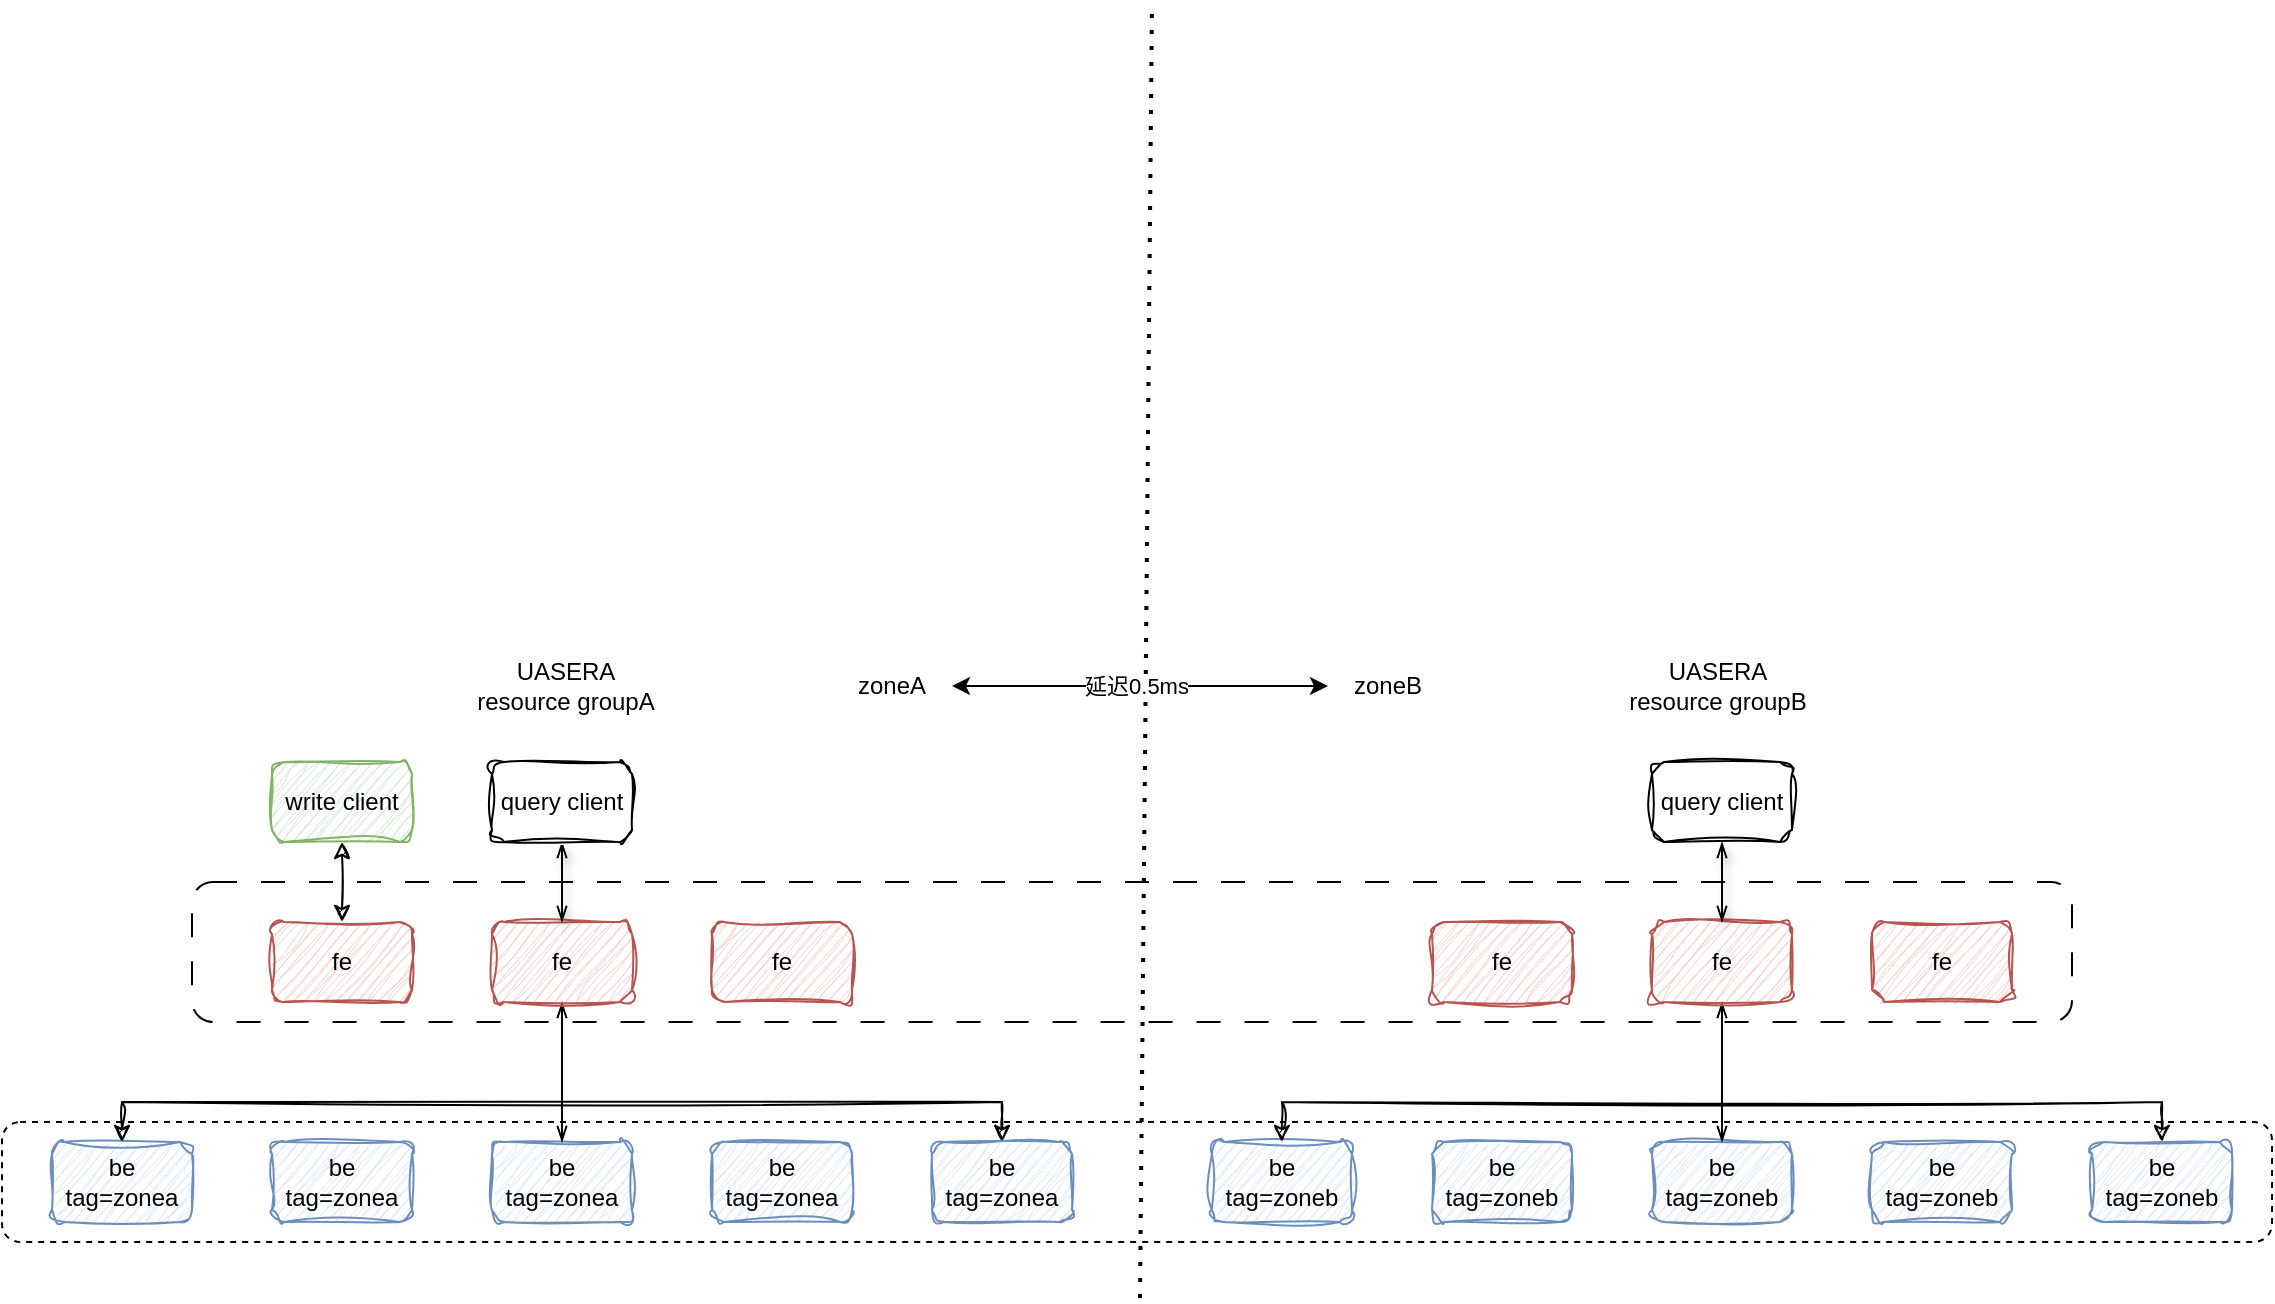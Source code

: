 <mxfile version="22.1.16" type="github">
  <diagram name="第 1 页" id="tc64m-DP_SOpegKEheK2">
    <mxGraphModel dx="1434" dy="671" grid="0" gridSize="10" guides="1" tooltips="1" connect="1" arrows="1" fold="1" page="1" pageScale="1" pageWidth="400000" pageHeight="400000" math="0" shadow="0">
      <root>
        <mxCell id="0" />
        <mxCell id="1" parent="0" />
        <mxCell id="5TabDy5KiHjK8BMG1oBV-39" value="" style="rounded=1;whiteSpace=wrap;html=1;dashed=1;" vertex="1" parent="1">
          <mxGeometry x="345" y="580" width="1135" height="60" as="geometry" />
        </mxCell>
        <mxCell id="5TabDy5KiHjK8BMG1oBV-38" value="" style="rounded=1;whiteSpace=wrap;html=1;dashed=1;dashPattern=12 12;" vertex="1" parent="1">
          <mxGeometry x="440" y="460" width="940" height="70" as="geometry" />
        </mxCell>
        <mxCell id="5TabDy5KiHjK8BMG1oBV-1" value="be&lt;br&gt;tag=zonea" style="rounded=1;whiteSpace=wrap;html=1;sketch=1;curveFitting=1;jiggle=2;glass=0;fillColor=#dae8fc;strokeColor=#6c8ebf;" vertex="1" parent="1">
          <mxGeometry x="370" y="590" width="70" height="40" as="geometry" />
        </mxCell>
        <mxCell id="5TabDy5KiHjK8BMG1oBV-2" value="be&lt;br style=&quot;border-color: var(--border-color);&quot;&gt;tag=zonea" style="rounded=1;whiteSpace=wrap;html=1;sketch=1;curveFitting=1;jiggle=2;glass=0;fillColor=#dae8fc;strokeColor=#6c8ebf;" vertex="1" parent="1">
          <mxGeometry x="480" y="590" width="70" height="40" as="geometry" />
        </mxCell>
        <mxCell id="5TabDy5KiHjK8BMG1oBV-3" value="be&lt;br style=&quot;border-color: var(--border-color);&quot;&gt;tag=zonea" style="rounded=1;whiteSpace=wrap;html=1;sketch=1;curveFitting=1;jiggle=2;glass=0;fillColor=#dae8fc;strokeColor=#6c8ebf;" vertex="1" parent="1">
          <mxGeometry x="590" y="590" width="70" height="40" as="geometry" />
        </mxCell>
        <mxCell id="5TabDy5KiHjK8BMG1oBV-4" value="be&lt;br style=&quot;border-color: var(--border-color);&quot;&gt;tag=zonea" style="rounded=1;whiteSpace=wrap;html=1;sketch=1;curveFitting=1;jiggle=2;glass=0;fillColor=#dae8fc;strokeColor=#6c8ebf;" vertex="1" parent="1">
          <mxGeometry x="700" y="590" width="70" height="40" as="geometry" />
        </mxCell>
        <mxCell id="5TabDy5KiHjK8BMG1oBV-13" style="edgeStyle=orthogonalEdgeStyle;rounded=0;orthogonalLoop=1;jettySize=auto;html=1;exitX=0.5;exitY=0;exitDx=0;exitDy=0;entryX=0.5;entryY=0;entryDx=0;entryDy=0;sketch=1;curveFitting=1;jiggle=2;startArrow=classic;startFill=1;" edge="1" parent="1" source="5TabDy5KiHjK8BMG1oBV-5" target="5TabDy5KiHjK8BMG1oBV-1">
          <mxGeometry relative="1" as="geometry" />
        </mxCell>
        <mxCell id="5TabDy5KiHjK8BMG1oBV-5" value="be&lt;br style=&quot;border-color: var(--border-color);&quot;&gt;tag=zonea" style="rounded=1;whiteSpace=wrap;html=1;sketch=1;curveFitting=1;jiggle=2;glass=0;fillColor=#dae8fc;strokeColor=#6c8ebf;" vertex="1" parent="1">
          <mxGeometry x="810" y="590" width="70" height="40" as="geometry" />
        </mxCell>
        <mxCell id="5TabDy5KiHjK8BMG1oBV-7" value="fe" style="rounded=1;whiteSpace=wrap;html=1;sketch=1;curveFitting=1;jiggle=2;glass=0;fillColor=#f8cecc;strokeColor=#b85450;" vertex="1" parent="1">
          <mxGeometry x="480" y="480" width="70" height="40" as="geometry" />
        </mxCell>
        <mxCell id="5TabDy5KiHjK8BMG1oBV-12" value="" style="rounded=0;orthogonalLoop=1;jettySize=auto;html=1;startArrow=openThin;startFill=0;endArrow=openThin;endFill=0;" edge="1" parent="1" source="5TabDy5KiHjK8BMG1oBV-8" target="5TabDy5KiHjK8BMG1oBV-3">
          <mxGeometry relative="1" as="geometry" />
        </mxCell>
        <mxCell id="5TabDy5KiHjK8BMG1oBV-8" value="fe" style="rounded=1;whiteSpace=wrap;html=1;sketch=1;curveFitting=1;jiggle=2;glass=0;fillColor=#f8cecc;strokeColor=#b85450;" vertex="1" parent="1">
          <mxGeometry x="590" y="480" width="70" height="40" as="geometry" />
        </mxCell>
        <mxCell id="5TabDy5KiHjK8BMG1oBV-9" value="fe" style="rounded=1;whiteSpace=wrap;html=1;sketch=1;curveFitting=1;jiggle=2;glass=0;fillColor=#f8cecc;strokeColor=#b85450;" vertex="1" parent="1">
          <mxGeometry x="700" y="480" width="70" height="40" as="geometry" />
        </mxCell>
        <mxCell id="5TabDy5KiHjK8BMG1oBV-11" style="rounded=0;orthogonalLoop=1;jettySize=auto;html=1;exitX=0.5;exitY=1;exitDx=0;exitDy=0;entryX=0.5;entryY=0;entryDx=0;entryDy=0;startArrow=openThin;startFill=0;endArrow=openThin;endFill=0;shadow=1;" edge="1" parent="1" source="5TabDy5KiHjK8BMG1oBV-10" target="5TabDy5KiHjK8BMG1oBV-8">
          <mxGeometry relative="1" as="geometry" />
        </mxCell>
        <mxCell id="5TabDy5KiHjK8BMG1oBV-10" value="query client" style="rounded=1;whiteSpace=wrap;html=1;sketch=1;curveFitting=1;jiggle=2;glass=0;" vertex="1" parent="1">
          <mxGeometry x="590" y="400" width="70" height="40" as="geometry" />
        </mxCell>
        <mxCell id="5TabDy5KiHjK8BMG1oBV-25" value="" style="endArrow=none;dashed=1;html=1;dashPattern=1 3;strokeWidth=2;rounded=0;" edge="1" parent="1">
          <mxGeometry width="50" height="50" relative="1" as="geometry">
            <mxPoint x="914" y="668" as="sourcePoint" />
            <mxPoint x="920" y="20" as="targetPoint" />
          </mxGeometry>
        </mxCell>
        <mxCell id="5TabDy5KiHjK8BMG1oBV-26" value="be&lt;br style=&quot;border-color: var(--border-color);&quot;&gt;tag=zoneb" style="rounded=1;whiteSpace=wrap;html=1;sketch=1;curveFitting=1;jiggle=2;glass=0;fillColor=#dae8fc;strokeColor=#6c8ebf;" vertex="1" parent="1">
          <mxGeometry x="950" y="590" width="70" height="40" as="geometry" />
        </mxCell>
        <mxCell id="5TabDy5KiHjK8BMG1oBV-27" value="be&lt;br style=&quot;border-color: var(--border-color);&quot;&gt;tag=zoneb" style="rounded=1;whiteSpace=wrap;html=1;sketch=1;curveFitting=1;jiggle=2;glass=0;fillColor=#dae8fc;strokeColor=#6c8ebf;" vertex="1" parent="1">
          <mxGeometry x="1060" y="590" width="70" height="40" as="geometry" />
        </mxCell>
        <mxCell id="5TabDy5KiHjK8BMG1oBV-28" value="be&lt;br style=&quot;border-color: var(--border-color);&quot;&gt;tag=zoneb" style="rounded=1;whiteSpace=wrap;html=1;sketch=1;curveFitting=1;jiggle=2;glass=0;fillColor=#dae8fc;strokeColor=#6c8ebf;" vertex="1" parent="1">
          <mxGeometry x="1170" y="590" width="70" height="40" as="geometry" />
        </mxCell>
        <mxCell id="5TabDy5KiHjK8BMG1oBV-29" value="be&lt;br style=&quot;border-color: var(--border-color);&quot;&gt;tag=zoneb" style="rounded=1;whiteSpace=wrap;html=1;sketch=1;curveFitting=1;jiggle=2;glass=0;fillColor=#dae8fc;strokeColor=#6c8ebf;" vertex="1" parent="1">
          <mxGeometry x="1280" y="590" width="70" height="40" as="geometry" />
        </mxCell>
        <mxCell id="5TabDy5KiHjK8BMG1oBV-30" style="edgeStyle=orthogonalEdgeStyle;rounded=0;orthogonalLoop=1;jettySize=auto;html=1;exitX=0.5;exitY=0;exitDx=0;exitDy=0;entryX=0.5;entryY=0;entryDx=0;entryDy=0;sketch=1;curveFitting=1;jiggle=2;startArrow=classic;startFill=1;" edge="1" parent="1" source="5TabDy5KiHjK8BMG1oBV-31" target="5TabDy5KiHjK8BMG1oBV-26">
          <mxGeometry relative="1" as="geometry" />
        </mxCell>
        <mxCell id="5TabDy5KiHjK8BMG1oBV-31" value="be&lt;br style=&quot;border-color: var(--border-color);&quot;&gt;tag=zoneb" style="rounded=1;whiteSpace=wrap;html=1;sketch=1;curveFitting=1;jiggle=2;glass=0;fillColor=#dae8fc;strokeColor=#6c8ebf;" vertex="1" parent="1">
          <mxGeometry x="1390" y="590" width="70" height="40" as="geometry" />
        </mxCell>
        <mxCell id="5TabDy5KiHjK8BMG1oBV-32" value="fe" style="rounded=1;whiteSpace=wrap;html=1;sketch=1;curveFitting=1;jiggle=2;glass=0;fillColor=#f8cecc;strokeColor=#b85450;" vertex="1" parent="1">
          <mxGeometry x="1060" y="480" width="70" height="40" as="geometry" />
        </mxCell>
        <mxCell id="5TabDy5KiHjK8BMG1oBV-33" value="" style="rounded=0;orthogonalLoop=1;jettySize=auto;html=1;startArrow=openThin;startFill=0;endArrow=openThin;endFill=0;" edge="1" parent="1" source="5TabDy5KiHjK8BMG1oBV-34" target="5TabDy5KiHjK8BMG1oBV-28">
          <mxGeometry relative="1" as="geometry" />
        </mxCell>
        <mxCell id="5TabDy5KiHjK8BMG1oBV-34" value="fe" style="rounded=1;whiteSpace=wrap;html=1;sketch=1;curveFitting=1;jiggle=2;glass=0;fillColor=#f8cecc;strokeColor=#b85450;" vertex="1" parent="1">
          <mxGeometry x="1170" y="480" width="70" height="40" as="geometry" />
        </mxCell>
        <mxCell id="5TabDy5KiHjK8BMG1oBV-35" value="fe" style="rounded=1;whiteSpace=wrap;html=1;sketch=1;curveFitting=1;jiggle=2;glass=0;fillColor=#f8cecc;strokeColor=#b85450;" vertex="1" parent="1">
          <mxGeometry x="1280" y="480" width="70" height="40" as="geometry" />
        </mxCell>
        <mxCell id="5TabDy5KiHjK8BMG1oBV-36" style="rounded=0;orthogonalLoop=1;jettySize=auto;html=1;exitX=0.5;exitY=1;exitDx=0;exitDy=0;entryX=0.5;entryY=0;entryDx=0;entryDy=0;startArrow=openThin;startFill=0;endArrow=openThin;endFill=0;shadow=1;" edge="1" parent="1" source="5TabDy5KiHjK8BMG1oBV-37" target="5TabDy5KiHjK8BMG1oBV-34">
          <mxGeometry relative="1" as="geometry" />
        </mxCell>
        <mxCell id="5TabDy5KiHjK8BMG1oBV-37" value="query client" style="rounded=1;whiteSpace=wrap;html=1;sketch=1;curveFitting=1;jiggle=2;glass=0;" vertex="1" parent="1">
          <mxGeometry x="1170" y="400" width="70" height="40" as="geometry" />
        </mxCell>
        <mxCell id="5TabDy5KiHjK8BMG1oBV-43" style="edgeStyle=orthogonalEdgeStyle;rounded=0;orthogonalLoop=1;jettySize=auto;html=1;exitX=1;exitY=0.5;exitDx=0;exitDy=0;startArrow=classic;startFill=1;" edge="1" parent="1" source="5TabDy5KiHjK8BMG1oBV-41" target="5TabDy5KiHjK8BMG1oBV-42">
          <mxGeometry relative="1" as="geometry" />
        </mxCell>
        <mxCell id="5TabDy5KiHjK8BMG1oBV-44" value="延迟0.5ms" style="edgeLabel;html=1;align=center;verticalAlign=middle;resizable=0;points=[];" vertex="1" connectable="0" parent="5TabDy5KiHjK8BMG1oBV-43">
          <mxGeometry x="-0.021" relative="1" as="geometry">
            <mxPoint as="offset" />
          </mxGeometry>
        </mxCell>
        <mxCell id="5TabDy5KiHjK8BMG1oBV-41" value="zoneA" style="text;html=1;strokeColor=none;fillColor=none;align=center;verticalAlign=middle;whiteSpace=wrap;rounded=0;" vertex="1" parent="1">
          <mxGeometry x="760" y="347" width="60" height="30" as="geometry" />
        </mxCell>
        <mxCell id="5TabDy5KiHjK8BMG1oBV-42" value="zoneB" style="text;html=1;strokeColor=none;fillColor=none;align=center;verticalAlign=middle;whiteSpace=wrap;rounded=0;" vertex="1" parent="1">
          <mxGeometry x="1008" y="347" width="60" height="30" as="geometry" />
        </mxCell>
        <mxCell id="5TabDy5KiHjK8BMG1oBV-45" value="UASERA&lt;br&gt;resource groupA" style="text;html=1;strokeColor=none;fillColor=none;align=center;verticalAlign=middle;whiteSpace=wrap;rounded=0;" vertex="1" parent="1">
          <mxGeometry x="527" y="347" width="200" height="30" as="geometry" />
        </mxCell>
        <mxCell id="5TabDy5KiHjK8BMG1oBV-46" value="UASERA&lt;br&gt;resource groupB" style="text;html=1;strokeColor=none;fillColor=none;align=center;verticalAlign=middle;whiteSpace=wrap;rounded=0;" vertex="1" parent="1">
          <mxGeometry x="1103" y="347" width="200" height="30" as="geometry" />
        </mxCell>
        <mxCell id="5TabDy5KiHjK8BMG1oBV-48" style="edgeStyle=orthogonalEdgeStyle;rounded=0;orthogonalLoop=1;jettySize=auto;html=1;exitX=0.5;exitY=1;exitDx=0;exitDy=0;entryX=0.5;entryY=0;entryDx=0;entryDy=0;startArrow=classic;startFill=1;sketch=1;curveFitting=1;jiggle=2;" edge="1" parent="1" source="5TabDy5KiHjK8BMG1oBV-47" target="5TabDy5KiHjK8BMG1oBV-7">
          <mxGeometry relative="1" as="geometry" />
        </mxCell>
        <mxCell id="5TabDy5KiHjK8BMG1oBV-47" value="write client" style="rounded=1;whiteSpace=wrap;html=1;sketch=1;curveFitting=1;jiggle=2;glass=0;fillColor=#d5e8d4;strokeColor=#82b366;" vertex="1" parent="1">
          <mxGeometry x="480" y="400" width="70" height="40" as="geometry" />
        </mxCell>
      </root>
    </mxGraphModel>
  </diagram>
</mxfile>
